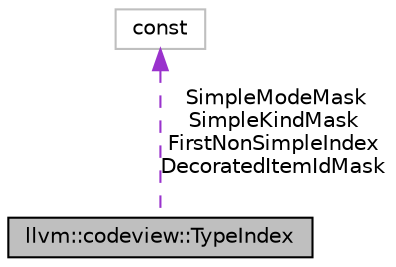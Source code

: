 digraph "llvm::codeview::TypeIndex"
{
 // LATEX_PDF_SIZE
  bgcolor="transparent";
  edge [fontname="Helvetica",fontsize="10",labelfontname="Helvetica",labelfontsize="10"];
  node [fontname="Helvetica",fontsize="10",shape=record];
  Node1 [label="llvm::codeview::TypeIndex",height=0.2,width=0.4,color="black", fillcolor="grey75", style="filled", fontcolor="black",tooltip="A 32-bit type reference."];
  Node2 -> Node1 [dir="back",color="darkorchid3",fontsize="10",style="dashed",label=" SimpleModeMask\nSimpleKindMask\nFirstNonSimpleIndex\nDecoratedItemIdMask" ,fontname="Helvetica"];
  Node2 [label="const",height=0.2,width=0.4,color="grey75",tooltip=" "];
}
